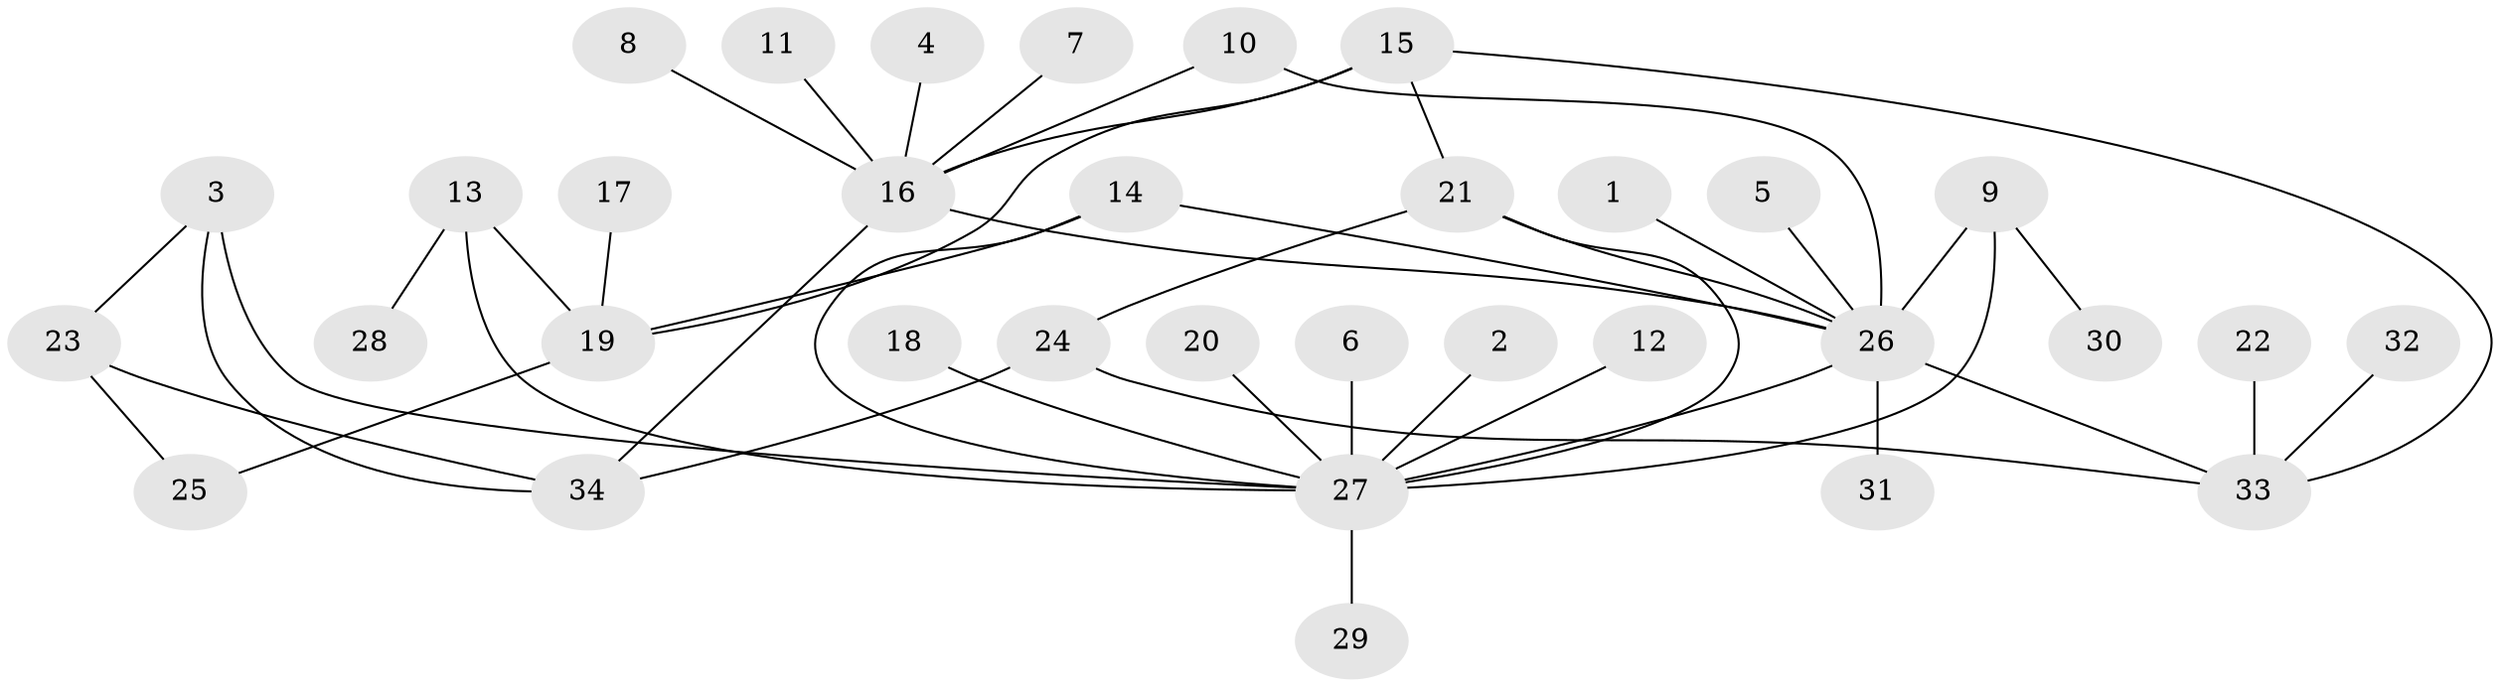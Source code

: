 // original degree distribution, {12: 0.014925373134328358, 7: 0.04477611940298507, 4: 0.08955223880597014, 1: 0.582089552238806, 21: 0.014925373134328358, 3: 0.1044776119402985, 10: 0.014925373134328358, 2: 0.1044776119402985, 5: 0.029850746268656716}
// Generated by graph-tools (version 1.1) at 2025/01/03/09/25 03:01:47]
// undirected, 34 vertices, 46 edges
graph export_dot {
graph [start="1"]
  node [color=gray90,style=filled];
  1;
  2;
  3;
  4;
  5;
  6;
  7;
  8;
  9;
  10;
  11;
  12;
  13;
  14;
  15;
  16;
  17;
  18;
  19;
  20;
  21;
  22;
  23;
  24;
  25;
  26;
  27;
  28;
  29;
  30;
  31;
  32;
  33;
  34;
  1 -- 26 [weight=1.0];
  2 -- 27 [weight=1.0];
  3 -- 23 [weight=1.0];
  3 -- 27 [weight=2.0];
  3 -- 34 [weight=1.0];
  4 -- 16 [weight=1.0];
  5 -- 26 [weight=1.0];
  6 -- 27 [weight=1.0];
  7 -- 16 [weight=1.0];
  8 -- 16 [weight=1.0];
  9 -- 26 [weight=1.0];
  9 -- 27 [weight=3.0];
  9 -- 30 [weight=1.0];
  10 -- 16 [weight=1.0];
  10 -- 26 [weight=1.0];
  11 -- 16 [weight=1.0];
  12 -- 27 [weight=1.0];
  13 -- 19 [weight=1.0];
  13 -- 27 [weight=1.0];
  13 -- 28 [weight=1.0];
  14 -- 19 [weight=1.0];
  14 -- 26 [weight=1.0];
  14 -- 27 [weight=2.0];
  15 -- 16 [weight=1.0];
  15 -- 19 [weight=1.0];
  15 -- 21 [weight=1.0];
  15 -- 33 [weight=1.0];
  16 -- 26 [weight=1.0];
  16 -- 34 [weight=1.0];
  17 -- 19 [weight=1.0];
  18 -- 27 [weight=1.0];
  19 -- 25 [weight=1.0];
  20 -- 27 [weight=1.0];
  21 -- 24 [weight=1.0];
  21 -- 26 [weight=1.0];
  21 -- 27 [weight=1.0];
  22 -- 33 [weight=1.0];
  23 -- 25 [weight=1.0];
  23 -- 34 [weight=1.0];
  24 -- 33 [weight=1.0];
  24 -- 34 [weight=1.0];
  26 -- 27 [weight=1.0];
  26 -- 31 [weight=1.0];
  26 -- 33 [weight=1.0];
  27 -- 29 [weight=1.0];
  32 -- 33 [weight=1.0];
}
